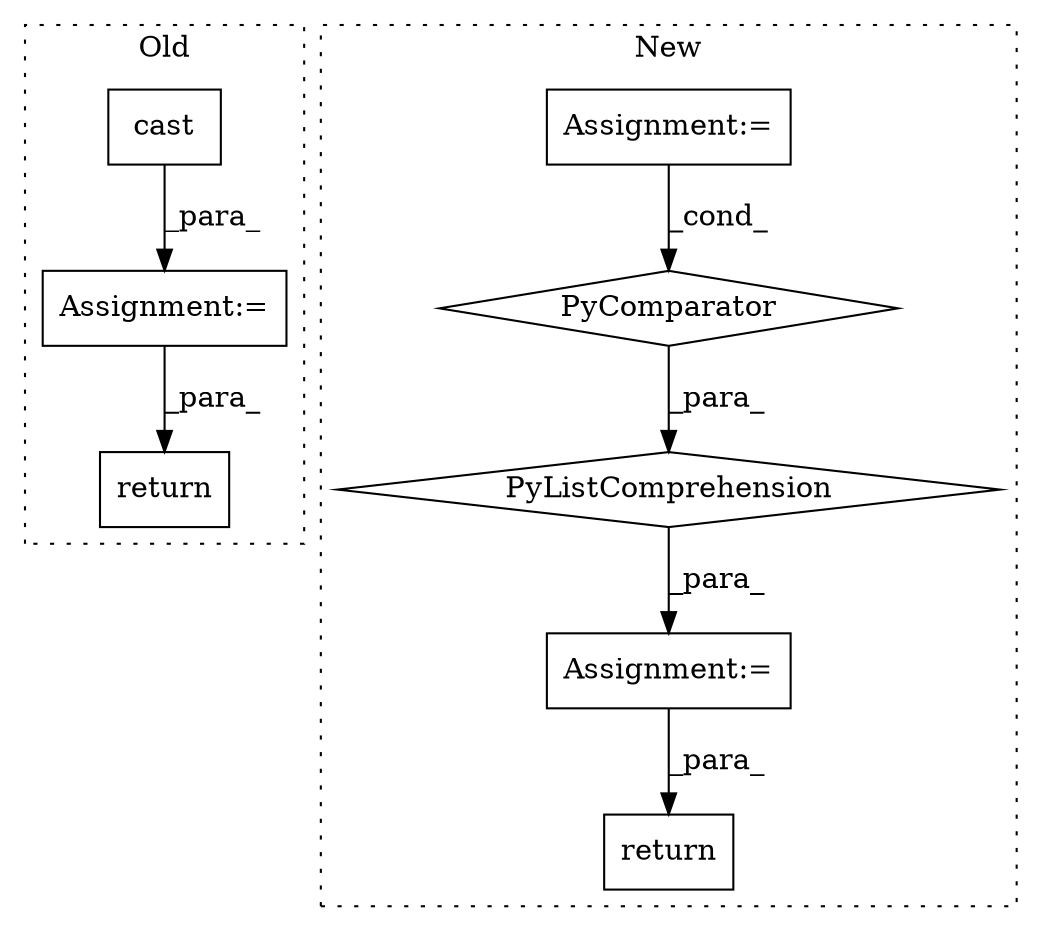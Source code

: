digraph G {
subgraph cluster0 {
1 [label="cast" a="32" s="4060,4087" l="5,1" shape="box"];
6 [label="Assignment:=" a="7" s="4048" l="1" shape="box"];
8 [label="return" a="41" s="4104" l="7" shape="box"];
label = "Old";
style="dotted";
}
subgraph cluster1 {
2 [label="PyListComprehension" a="109" s="4322" l="149" shape="diamond"];
3 [label="Assignment:=" a="7" s="4426" l="37" shape="box"];
4 [label="PyComparator" a="113" s="4426" l="37" shape="diamond"];
5 [label="Assignment:=" a="7" s="4308" l="14" shape="box"];
7 [label="return" a="41" s="4473" l="7" shape="box"];
label = "New";
style="dotted";
}
1 -> 6 [label="_para_"];
2 -> 5 [label="_para_"];
3 -> 4 [label="_cond_"];
4 -> 2 [label="_para_"];
5 -> 7 [label="_para_"];
6 -> 8 [label="_para_"];
}